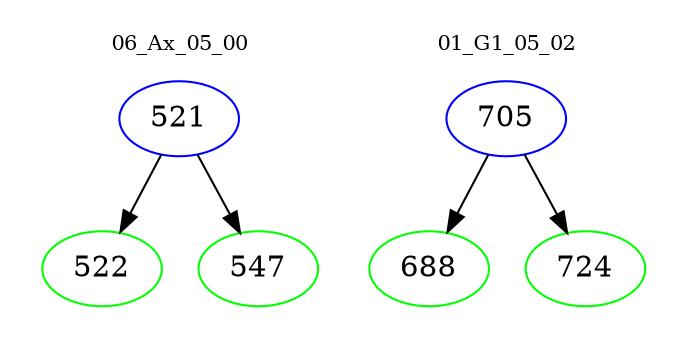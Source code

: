 digraph{
subgraph cluster_0 {
color = white
label = "06_Ax_05_00";
fontsize=10;
T0_521 [label="521", color="blue"]
T0_521 -> T0_522 [color="black"]
T0_522 [label="522", color="green"]
T0_521 -> T0_547 [color="black"]
T0_547 [label="547", color="green"]
}
subgraph cluster_1 {
color = white
label = "01_G1_05_02";
fontsize=10;
T1_705 [label="705", color="blue"]
T1_705 -> T1_688 [color="black"]
T1_688 [label="688", color="green"]
T1_705 -> T1_724 [color="black"]
T1_724 [label="724", color="green"]
}
}
